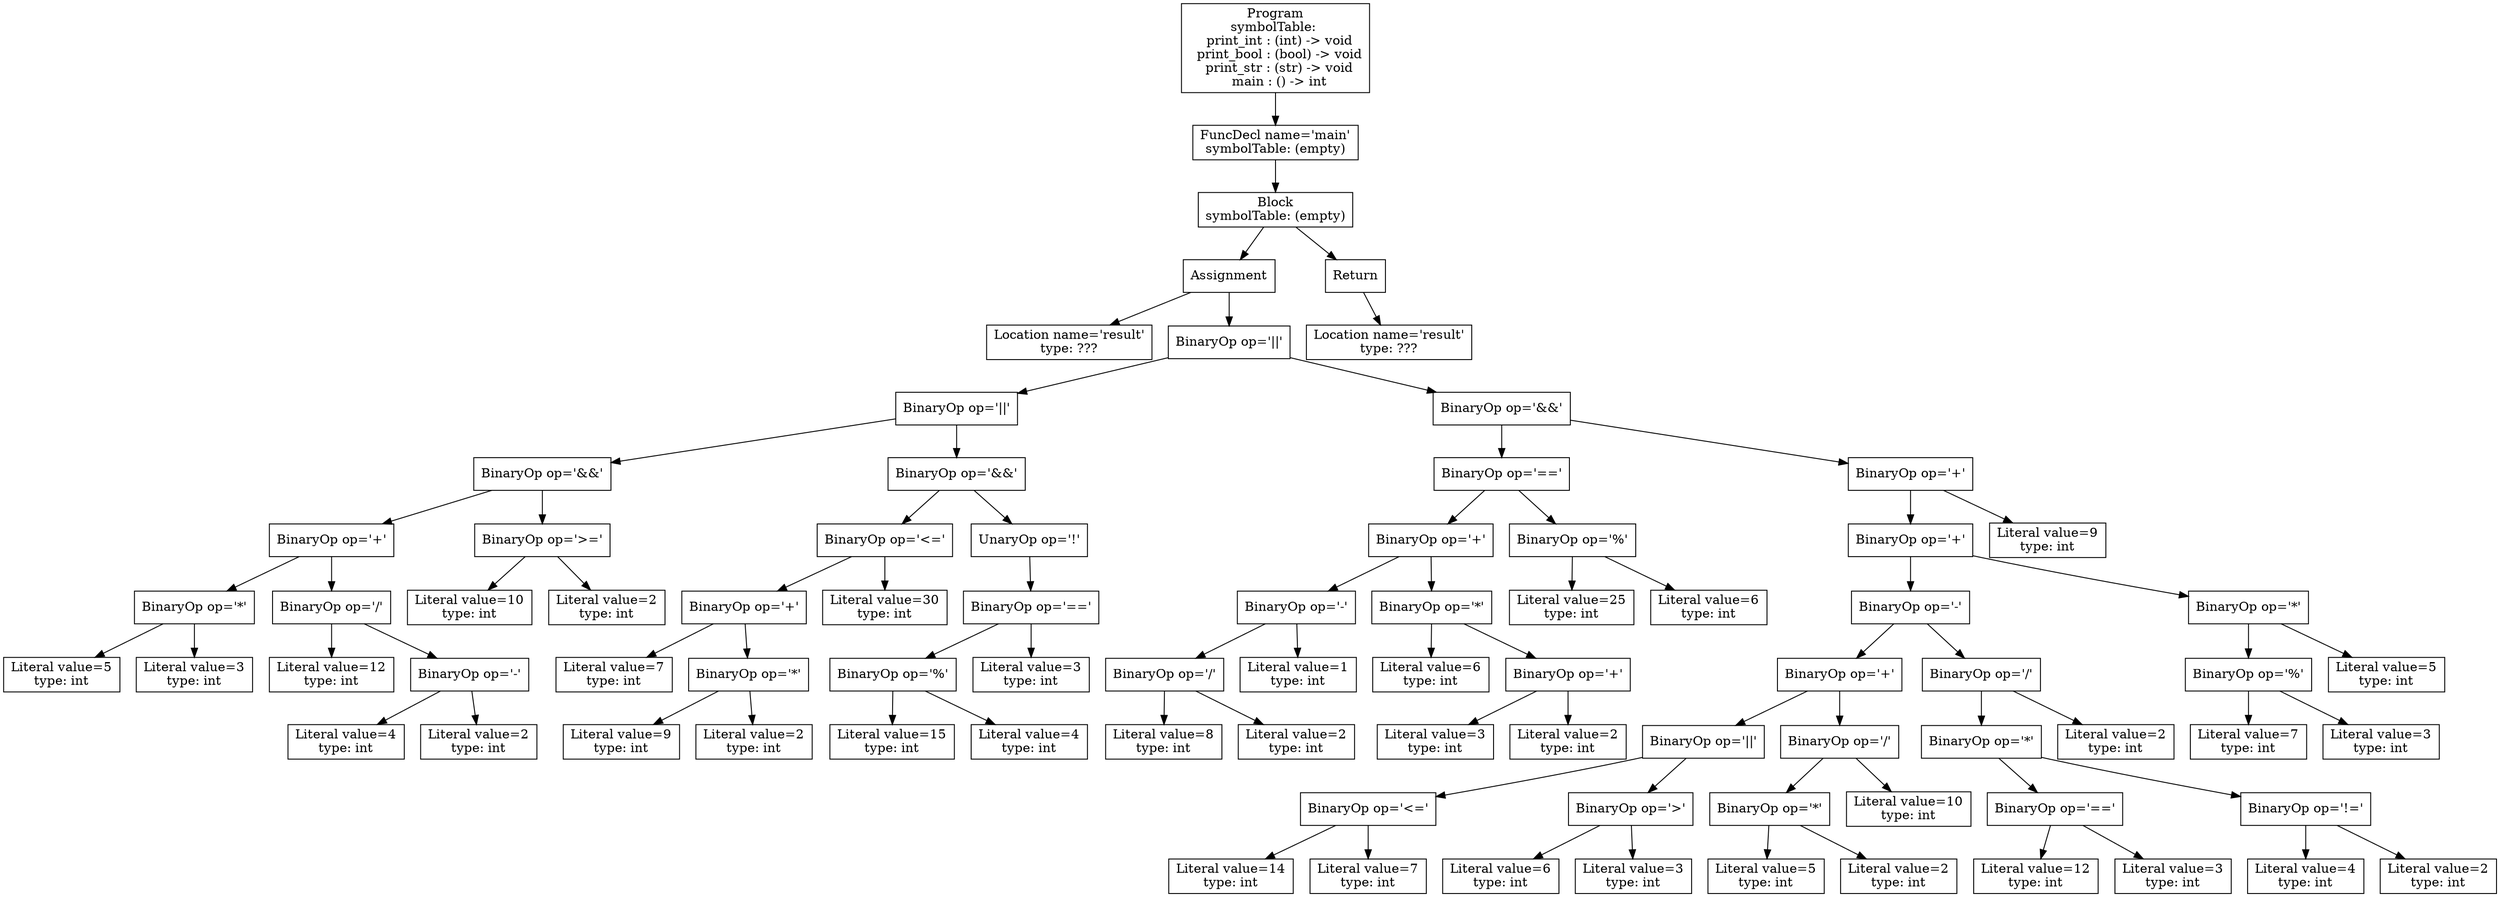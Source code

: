 digraph AST {
4 [shape=box, label="Location name='result'\ntype: ???"];
10 [shape=box, label="Literal value=5\ntype: int"];
11 [shape=box, label="Literal value=3\ntype: int"];
9 [shape=box, label="BinaryOp op='*'"];
9 -> 10;
9 -> 11;
13 [shape=box, label="Literal value=12\ntype: int"];
15 [shape=box, label="Literal value=4\ntype: int"];
16 [shape=box, label="Literal value=2\ntype: int"];
14 [shape=box, label="BinaryOp op='-'"];
14 -> 15;
14 -> 16;
12 [shape=box, label="BinaryOp op='/'"];
12 -> 13;
12 -> 14;
8 [shape=box, label="BinaryOp op='+'"];
8 -> 9;
8 -> 12;
18 [shape=box, label="Literal value=10\ntype: int"];
19 [shape=box, label="Literal value=2\ntype: int"];
17 [shape=box, label="BinaryOp op='>='"];
17 -> 18;
17 -> 19;
7 [shape=box, label="BinaryOp op='&&'"];
7 -> 8;
7 -> 17;
23 [shape=box, label="Literal value=7\ntype: int"];
25 [shape=box, label="Literal value=9\ntype: int"];
26 [shape=box, label="Literal value=2\ntype: int"];
24 [shape=box, label="BinaryOp op='*'"];
24 -> 25;
24 -> 26;
22 [shape=box, label="BinaryOp op='+'"];
22 -> 23;
22 -> 24;
27 [shape=box, label="Literal value=30\ntype: int"];
21 [shape=box, label="BinaryOp op='<='"];
21 -> 22;
21 -> 27;
31 [shape=box, label="Literal value=15\ntype: int"];
32 [shape=box, label="Literal value=4\ntype: int"];
30 [shape=box, label="BinaryOp op='%'"];
30 -> 31;
30 -> 32;
33 [shape=box, label="Literal value=3\ntype: int"];
29 [shape=box, label="BinaryOp op='=='"];
29 -> 30;
29 -> 33;
28 [shape=box, label="UnaryOp op='!'"];
28 -> 29;
20 [shape=box, label="BinaryOp op='&&'"];
20 -> 21;
20 -> 28;
6 [shape=box, label="BinaryOp op='||'"];
6 -> 7;
6 -> 20;
39 [shape=box, label="Literal value=8\ntype: int"];
40 [shape=box, label="Literal value=2\ntype: int"];
38 [shape=box, label="BinaryOp op='/'"];
38 -> 39;
38 -> 40;
41 [shape=box, label="Literal value=1\ntype: int"];
37 [shape=box, label="BinaryOp op='-'"];
37 -> 38;
37 -> 41;
43 [shape=box, label="Literal value=6\ntype: int"];
45 [shape=box, label="Literal value=3\ntype: int"];
46 [shape=box, label="Literal value=2\ntype: int"];
44 [shape=box, label="BinaryOp op='+'"];
44 -> 45;
44 -> 46;
42 [shape=box, label="BinaryOp op='*'"];
42 -> 43;
42 -> 44;
36 [shape=box, label="BinaryOp op='+'"];
36 -> 37;
36 -> 42;
48 [shape=box, label="Literal value=25\ntype: int"];
49 [shape=box, label="Literal value=6\ntype: int"];
47 [shape=box, label="BinaryOp op='%'"];
47 -> 48;
47 -> 49;
35 [shape=box, label="BinaryOp op='=='"];
35 -> 36;
35 -> 47;
56 [shape=box, label="Literal value=14\ntype: int"];
57 [shape=box, label="Literal value=7\ntype: int"];
55 [shape=box, label="BinaryOp op='<='"];
55 -> 56;
55 -> 57;
59 [shape=box, label="Literal value=6\ntype: int"];
60 [shape=box, label="Literal value=3\ntype: int"];
58 [shape=box, label="BinaryOp op='>'"];
58 -> 59;
58 -> 60;
54 [shape=box, label="BinaryOp op='||'"];
54 -> 55;
54 -> 58;
63 [shape=box, label="Literal value=5\ntype: int"];
64 [shape=box, label="Literal value=2\ntype: int"];
62 [shape=box, label="BinaryOp op='*'"];
62 -> 63;
62 -> 64;
65 [shape=box, label="Literal value=10\ntype: int"];
61 [shape=box, label="BinaryOp op='/'"];
61 -> 62;
61 -> 65;
53 [shape=box, label="BinaryOp op='+'"];
53 -> 54;
53 -> 61;
69 [shape=box, label="Literal value=12\ntype: int"];
70 [shape=box, label="Literal value=3\ntype: int"];
68 [shape=box, label="BinaryOp op='=='"];
68 -> 69;
68 -> 70;
72 [shape=box, label="Literal value=4\ntype: int"];
73 [shape=box, label="Literal value=2\ntype: int"];
71 [shape=box, label="BinaryOp op='!='"];
71 -> 72;
71 -> 73;
67 [shape=box, label="BinaryOp op='*'"];
67 -> 68;
67 -> 71;
74 [shape=box, label="Literal value=2\ntype: int"];
66 [shape=box, label="BinaryOp op='/'"];
66 -> 67;
66 -> 74;
52 [shape=box, label="BinaryOp op='-'"];
52 -> 53;
52 -> 66;
77 [shape=box, label="Literal value=7\ntype: int"];
78 [shape=box, label="Literal value=3\ntype: int"];
76 [shape=box, label="BinaryOp op='%'"];
76 -> 77;
76 -> 78;
79 [shape=box, label="Literal value=5\ntype: int"];
75 [shape=box, label="BinaryOp op='*'"];
75 -> 76;
75 -> 79;
51 [shape=box, label="BinaryOp op='+'"];
51 -> 52;
51 -> 75;
80 [shape=box, label="Literal value=9\ntype: int"];
50 [shape=box, label="BinaryOp op='+'"];
50 -> 51;
50 -> 80;
34 [shape=box, label="BinaryOp op='&&'"];
34 -> 35;
34 -> 50;
5 [shape=box, label="BinaryOp op='||'"];
5 -> 6;
5 -> 34;
3 [shape=box, label="Assignment"];
3 -> 4;
3 -> 5;
82 [shape=box, label="Location name='result'\ntype: ???"];
81 [shape=box, label="Return"];
81 -> 82;
2 [shape=box, label="Block\nsymbolTable: (empty)"];
2 -> 3;
2 -> 81;
1 [shape=box, label="FuncDecl name='main'\nsymbolTable: (empty)"];
1 -> 2;
0 [shape=box, label="Program\nsymbolTable: \n  print_int : (int) -> void\n  print_bool : (bool) -> void\n  print_str : (str) -> void\n  main : () -> int"];
0 -> 1;
}
